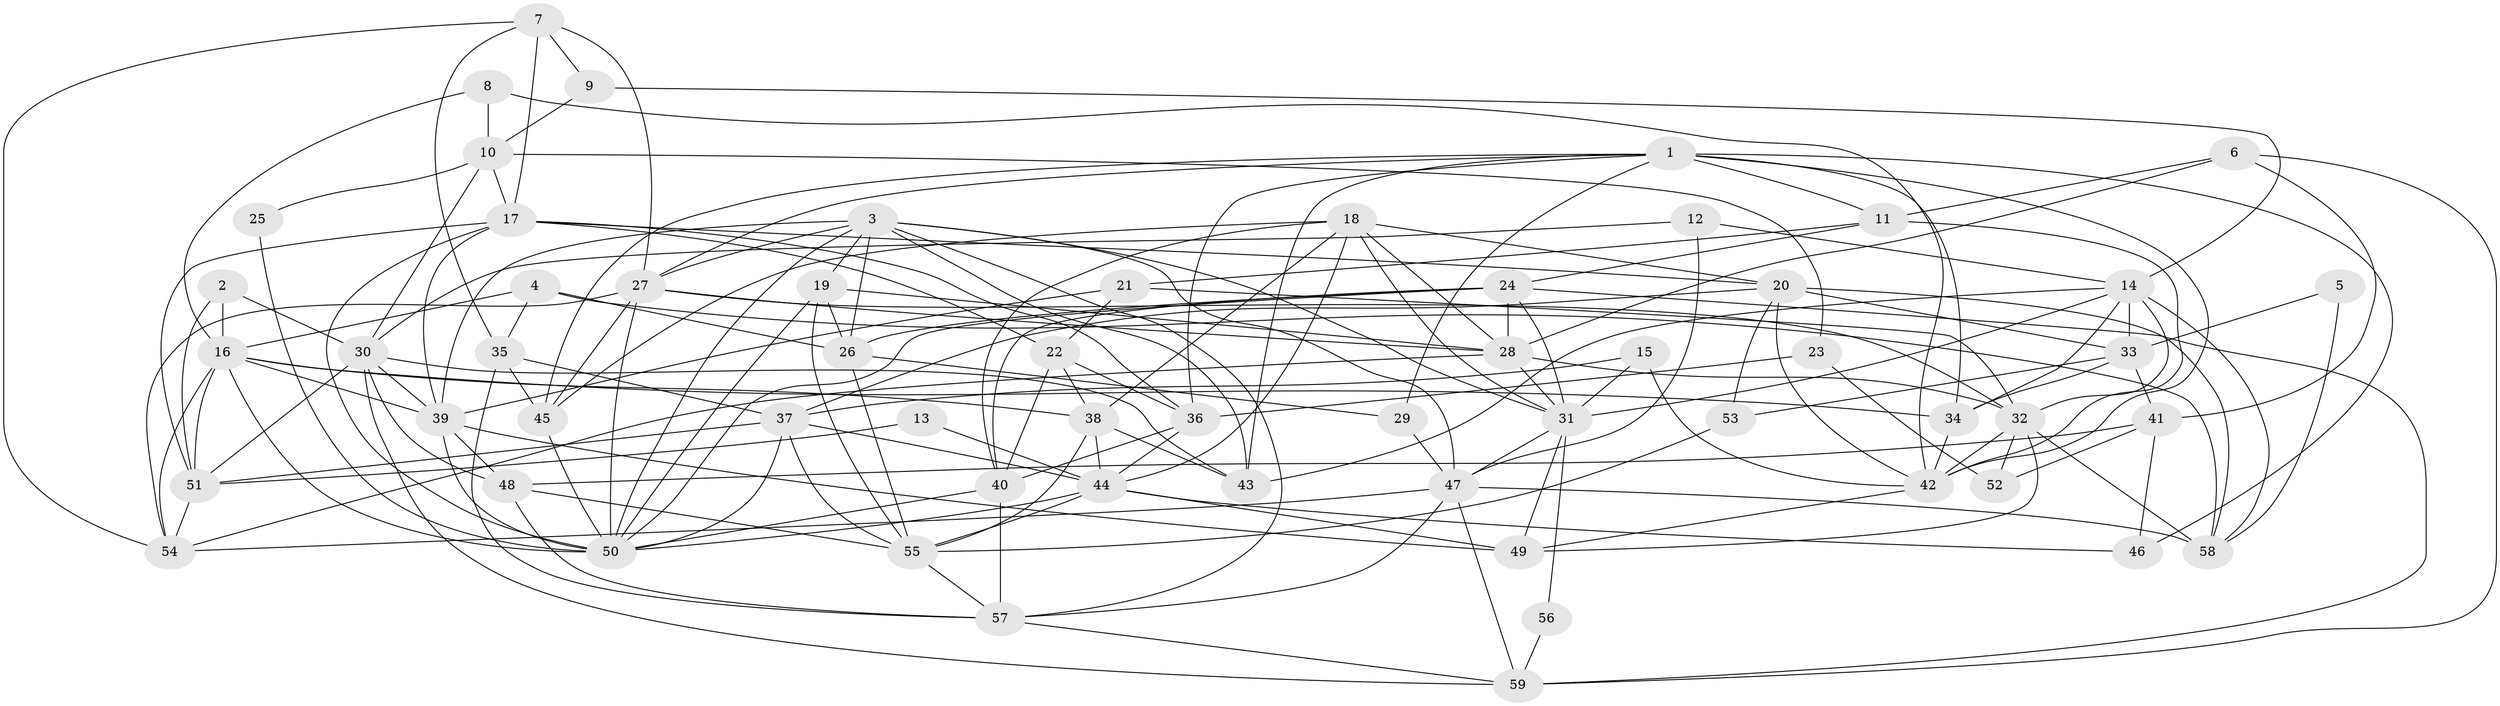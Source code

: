 // original degree distribution, {4: 0.23076923076923078, 6: 0.1452991452991453, 3: 0.26495726495726496, 5: 0.18803418803418803, 2: 0.1452991452991453, 7: 0.02564102564102564}
// Generated by graph-tools (version 1.1) at 2025/50/03/09/25 03:50:06]
// undirected, 59 vertices, 169 edges
graph export_dot {
graph [start="1"]
  node [color=gray90,style=filled];
  1;
  2;
  3;
  4;
  5;
  6;
  7;
  8;
  9;
  10;
  11;
  12;
  13;
  14;
  15;
  16;
  17;
  18;
  19;
  20;
  21;
  22;
  23;
  24;
  25;
  26;
  27;
  28;
  29;
  30;
  31;
  32;
  33;
  34;
  35;
  36;
  37;
  38;
  39;
  40;
  41;
  42;
  43;
  44;
  45;
  46;
  47;
  48;
  49;
  50;
  51;
  52;
  53;
  54;
  55;
  56;
  57;
  58;
  59;
  1 -- 11 [weight=1.0];
  1 -- 27 [weight=1.0];
  1 -- 29 [weight=1.0];
  1 -- 34 [weight=1.0];
  1 -- 36 [weight=1.0];
  1 -- 42 [weight=2.0];
  1 -- 43 [weight=1.0];
  1 -- 45 [weight=1.0];
  1 -- 46 [weight=1.0];
  2 -- 16 [weight=1.0];
  2 -- 30 [weight=1.0];
  2 -- 51 [weight=1.0];
  3 -- 19 [weight=1.0];
  3 -- 26 [weight=1.0];
  3 -- 27 [weight=1.0];
  3 -- 31 [weight=1.0];
  3 -- 39 [weight=1.0];
  3 -- 43 [weight=1.0];
  3 -- 47 [weight=1.0];
  3 -- 50 [weight=1.0];
  3 -- 57 [weight=1.0];
  4 -- 16 [weight=1.0];
  4 -- 26 [weight=1.0];
  4 -- 35 [weight=1.0];
  4 -- 58 [weight=1.0];
  5 -- 33 [weight=1.0];
  5 -- 58 [weight=1.0];
  6 -- 11 [weight=1.0];
  6 -- 28 [weight=1.0];
  6 -- 41 [weight=1.0];
  6 -- 59 [weight=1.0];
  7 -- 9 [weight=1.0];
  7 -- 17 [weight=1.0];
  7 -- 27 [weight=1.0];
  7 -- 35 [weight=1.0];
  7 -- 54 [weight=1.0];
  8 -- 10 [weight=1.0];
  8 -- 16 [weight=1.0];
  8 -- 42 [weight=1.0];
  9 -- 10 [weight=1.0];
  9 -- 14 [weight=1.0];
  10 -- 17 [weight=1.0];
  10 -- 23 [weight=1.0];
  10 -- 25 [weight=1.0];
  10 -- 30 [weight=1.0];
  11 -- 21 [weight=1.0];
  11 -- 24 [weight=1.0];
  11 -- 42 [weight=1.0];
  12 -- 14 [weight=1.0];
  12 -- 30 [weight=1.0];
  12 -- 47 [weight=1.0];
  13 -- 44 [weight=1.0];
  13 -- 51 [weight=1.0];
  14 -- 31 [weight=1.0];
  14 -- 32 [weight=1.0];
  14 -- 33 [weight=1.0];
  14 -- 34 [weight=1.0];
  14 -- 43 [weight=1.0];
  14 -- 58 [weight=1.0];
  15 -- 31 [weight=1.0];
  15 -- 37 [weight=1.0];
  15 -- 42 [weight=1.0];
  16 -- 34 [weight=1.0];
  16 -- 38 [weight=1.0];
  16 -- 39 [weight=1.0];
  16 -- 50 [weight=1.0];
  16 -- 51 [weight=1.0];
  16 -- 54 [weight=1.0];
  17 -- 20 [weight=1.0];
  17 -- 22 [weight=1.0];
  17 -- 36 [weight=1.0];
  17 -- 39 [weight=1.0];
  17 -- 50 [weight=1.0];
  17 -- 51 [weight=1.0];
  18 -- 20 [weight=1.0];
  18 -- 28 [weight=1.0];
  18 -- 31 [weight=1.0];
  18 -- 38 [weight=1.0];
  18 -- 40 [weight=1.0];
  18 -- 44 [weight=1.0];
  18 -- 45 [weight=1.0];
  19 -- 26 [weight=1.0];
  19 -- 28 [weight=1.0];
  19 -- 50 [weight=1.0];
  19 -- 55 [weight=1.0];
  20 -- 33 [weight=1.0];
  20 -- 37 [weight=1.0];
  20 -- 42 [weight=1.0];
  20 -- 53 [weight=1.0];
  20 -- 58 [weight=1.0];
  21 -- 22 [weight=1.0];
  21 -- 32 [weight=1.0];
  21 -- 39 [weight=1.0];
  22 -- 36 [weight=1.0];
  22 -- 38 [weight=1.0];
  22 -- 40 [weight=1.0];
  23 -- 36 [weight=1.0];
  23 -- 52 [weight=1.0];
  24 -- 26 [weight=1.0];
  24 -- 28 [weight=1.0];
  24 -- 31 [weight=1.0];
  24 -- 40 [weight=1.0];
  24 -- 50 [weight=1.0];
  24 -- 59 [weight=1.0];
  25 -- 50 [weight=1.0];
  26 -- 29 [weight=1.0];
  26 -- 55 [weight=1.0];
  27 -- 28 [weight=1.0];
  27 -- 32 [weight=1.0];
  27 -- 45 [weight=1.0];
  27 -- 50 [weight=1.0];
  27 -- 54 [weight=1.0];
  28 -- 31 [weight=1.0];
  28 -- 32 [weight=1.0];
  28 -- 54 [weight=1.0];
  29 -- 47 [weight=1.0];
  30 -- 39 [weight=1.0];
  30 -- 43 [weight=1.0];
  30 -- 48 [weight=1.0];
  30 -- 51 [weight=1.0];
  30 -- 59 [weight=1.0];
  31 -- 47 [weight=1.0];
  31 -- 49 [weight=1.0];
  31 -- 56 [weight=1.0];
  32 -- 42 [weight=1.0];
  32 -- 49 [weight=1.0];
  32 -- 52 [weight=1.0];
  32 -- 58 [weight=1.0];
  33 -- 34 [weight=1.0];
  33 -- 41 [weight=1.0];
  33 -- 53 [weight=1.0];
  34 -- 42 [weight=1.0];
  35 -- 37 [weight=1.0];
  35 -- 45 [weight=1.0];
  35 -- 57 [weight=1.0];
  36 -- 40 [weight=1.0];
  36 -- 44 [weight=1.0];
  37 -- 44 [weight=1.0];
  37 -- 50 [weight=1.0];
  37 -- 51 [weight=1.0];
  37 -- 55 [weight=1.0];
  38 -- 43 [weight=1.0];
  38 -- 44 [weight=1.0];
  38 -- 55 [weight=1.0];
  39 -- 48 [weight=1.0];
  39 -- 49 [weight=2.0];
  39 -- 50 [weight=1.0];
  40 -- 50 [weight=1.0];
  40 -- 57 [weight=1.0];
  41 -- 46 [weight=1.0];
  41 -- 48 [weight=1.0];
  41 -- 52 [weight=1.0];
  42 -- 49 [weight=1.0];
  44 -- 46 [weight=1.0];
  44 -- 49 [weight=1.0];
  44 -- 50 [weight=1.0];
  44 -- 55 [weight=1.0];
  45 -- 50 [weight=1.0];
  47 -- 54 [weight=1.0];
  47 -- 57 [weight=1.0];
  47 -- 58 [weight=2.0];
  47 -- 59 [weight=1.0];
  48 -- 55 [weight=1.0];
  48 -- 57 [weight=1.0];
  51 -- 54 [weight=1.0];
  53 -- 55 [weight=1.0];
  55 -- 57 [weight=1.0];
  56 -- 59 [weight=1.0];
  57 -- 59 [weight=1.0];
}
